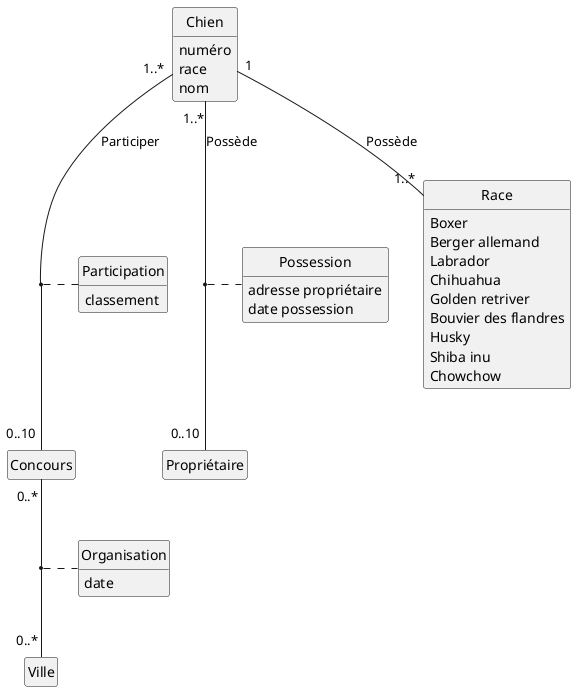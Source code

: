 @startuml Titre
'--------------------------------
' Parametres pour le dessin
'--------------------------------
hide circle
hide empty members
hide empty methods
'--------------------------------

class Chien
{
    numéro
    race
    nom
   

}

class Propriétaire
{


}

class Race
{
   Boxer 
   Berger allemand 
   Labrador 
   Chihuahua 
   Golden retriver 
   Bouvier des flandres 
   Husky 
   Shiba inu 
   Chowchow 
   

}

class Concours 
{



}

class Participation
{
    classement
}

class Ville
{

}

class Organisation
{
    date
}

class Possession
{
 adresse propriétaire
    date possession
}



Chien "1..*" -- "0..10" Propriétaire : Possède
Chien "1" -- "1..*" Race : Possède
Chien "1..*" -- "0..10" Concours : Participer
Concours "0..*" -- "0..*" Ville 

(Chien, Concours) . Participation
(Concours, Ville). Organisation
(Chien, Propriétaire). Possession


@enduml